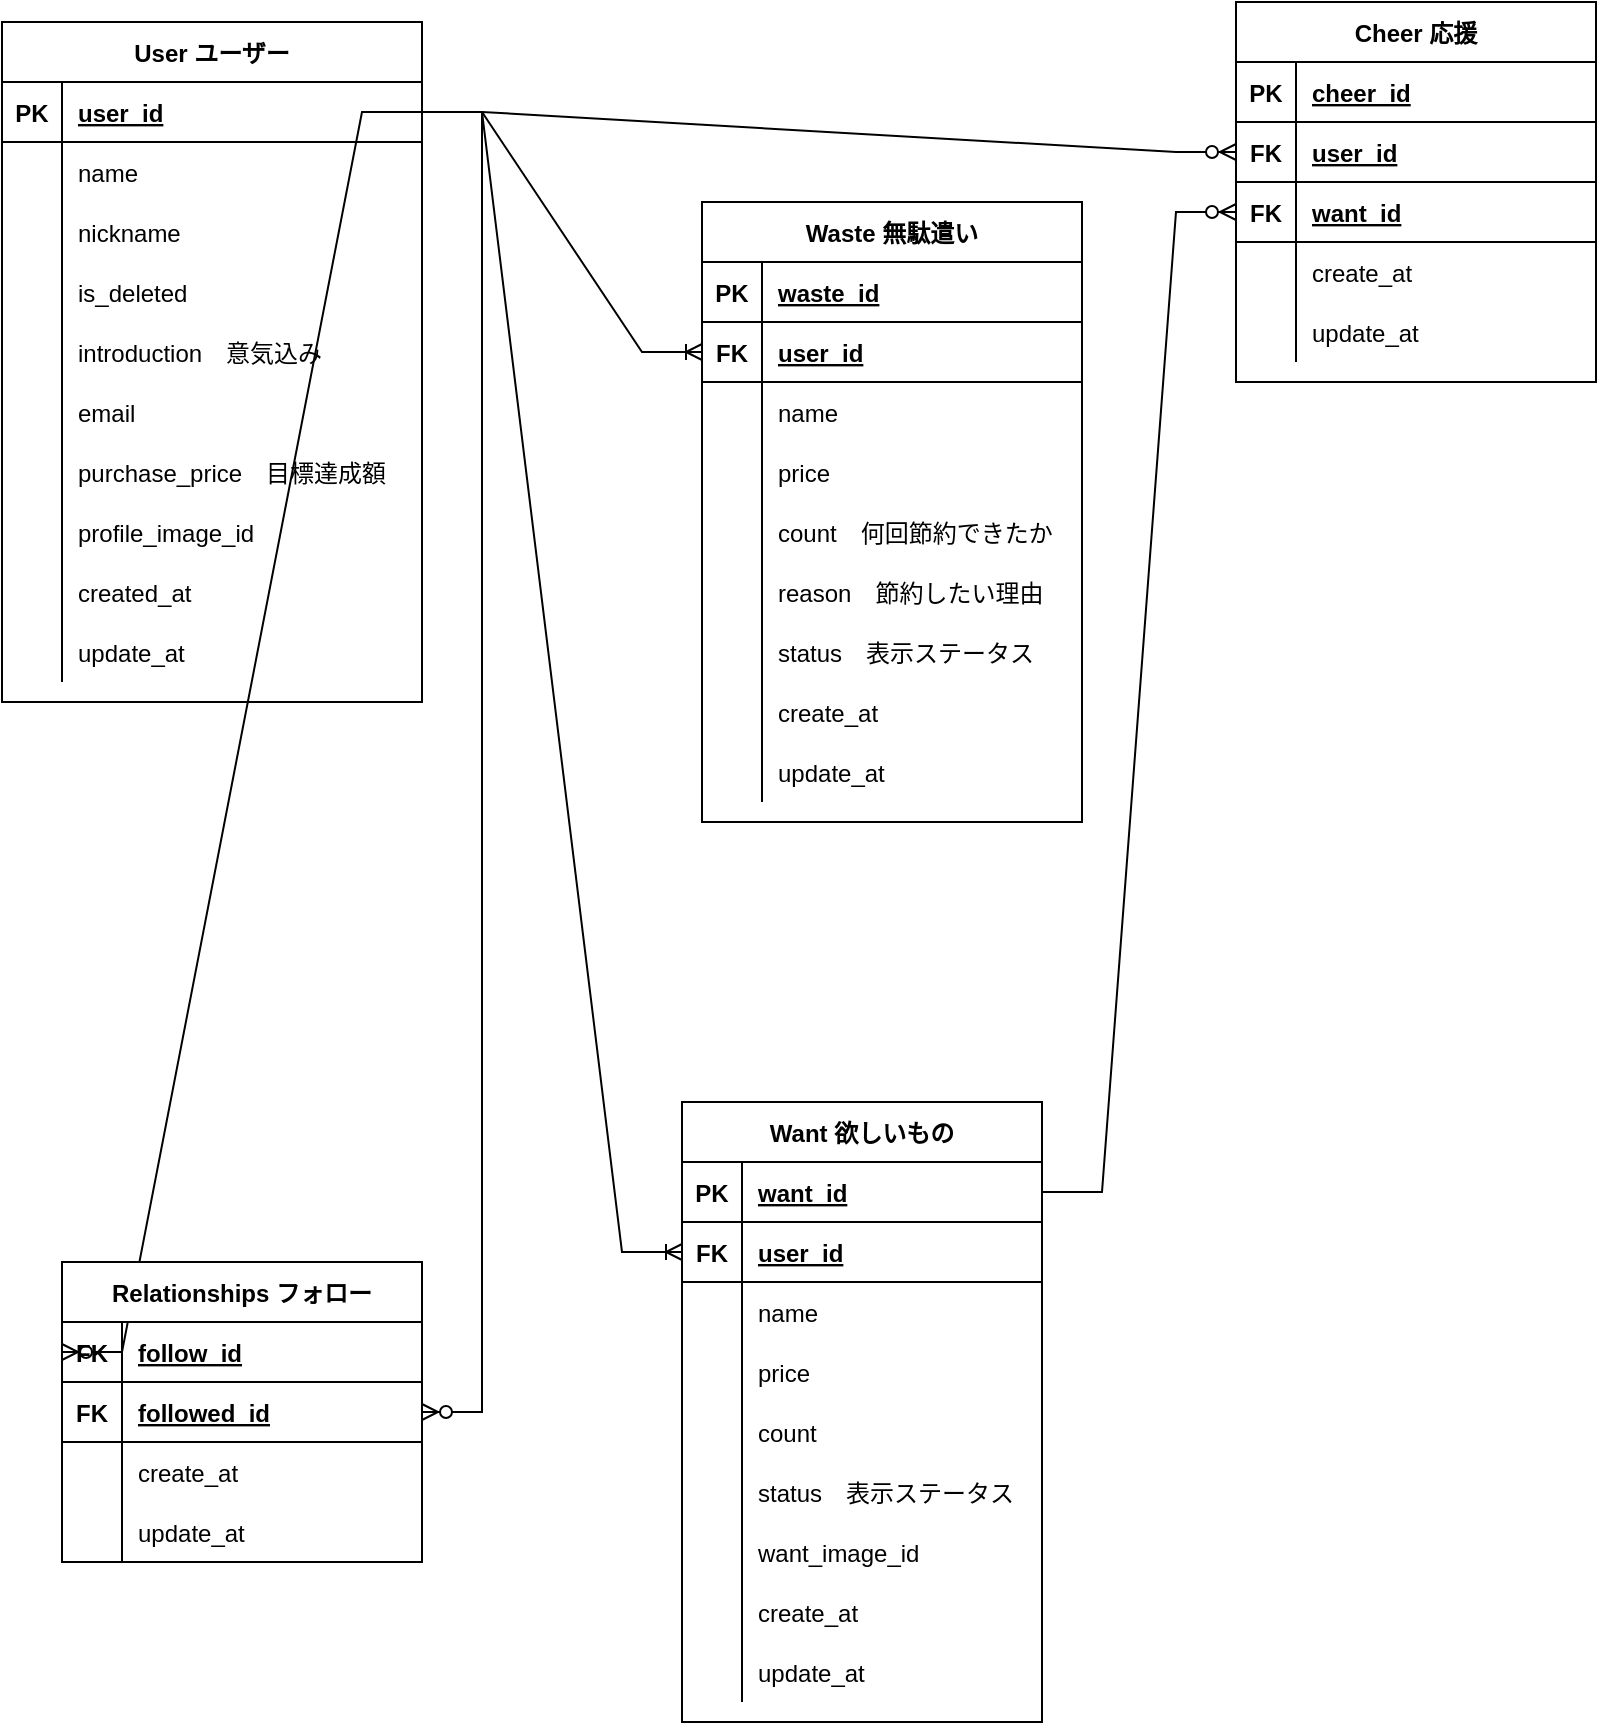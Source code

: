<mxfile version="13.6.2" type="device"><diagram id="xmvRqoWxFXAOwYA7N2Xe" name="Page-1"><mxGraphModel dx="1679" dy="893" grid="1" gridSize="10" guides="1" tooltips="1" connect="1" arrows="1" fold="1" page="1" pageScale="1" pageWidth="827" pageHeight="1169" math="0" shadow="0"><root><mxCell id="0"/><mxCell id="1" parent="0"/><mxCell id="2wzZJKPb5DVb1_rp52h0-131" value="" style="edgeStyle=entityRelationEdgeStyle;fontSize=12;html=1;endArrow=ERzeroToMany;endFill=1;exitX=1;exitY=0.5;exitDx=0;exitDy=0;entryX=0;entryY=0.5;entryDx=0;entryDy=0;rounded=0;" parent="1" source="2wzZJKPb5DVb1_rp52h0-70" target="2wzZJKPb5DVb1_rp52h0-128" edge="1"><mxGeometry width="100" height="100" relative="1" as="geometry"><mxPoint x="390" y="470" as="sourcePoint"/><mxPoint x="490" y="370" as="targetPoint"/></mxGeometry></mxCell><mxCell id="2wzZJKPb5DVb1_rp52h0-97" value="" style="edgeStyle=entityRelationEdgeStyle;fontSize=12;html=1;endArrow=ERoneToMany;exitX=1;exitY=0.5;exitDx=0;exitDy=0;entryX=0;entryY=0.5;entryDx=0;entryDy=0;rounded=0;" parent="1" source="2wzZJKPb5DVb1_rp52h0-2" target="2wzZJKPb5DVb1_rp52h0-101" edge="1"><mxGeometry width="100" height="100" relative="1" as="geometry"><mxPoint x="390" y="240" as="sourcePoint"/><mxPoint x="270" y="340" as="targetPoint"/></mxGeometry></mxCell><mxCell id="2wzZJKPb5DVb1_rp52h0-124" value="" style="edgeStyle=entityRelationEdgeStyle;fontSize=12;html=1;endArrow=ERzeroToMany;endFill=1;entryX=0;entryY=0.5;entryDx=0;entryDy=0;exitX=1;exitY=0.5;exitDx=0;exitDy=0;rounded=0;" parent="1" source="2wzZJKPb5DVb1_rp52h0-2" target="2wzZJKPb5DVb1_rp52h0-121" edge="1"><mxGeometry width="100" height="100" relative="1" as="geometry"><mxPoint x="390" y="380" as="sourcePoint"/><mxPoint x="490" y="280" as="targetPoint"/></mxGeometry></mxCell><mxCell id="2wzZJKPb5DVb1_rp52h0-108" value="Cheer 応援" style="shape=table;startSize=30;container=1;collapsible=1;childLayout=tableLayout;fixedRows=1;rowLines=0;fontStyle=1;align=center;resizeLast=1;" parent="1" vertex="1"><mxGeometry x="647" width="180" height="190" as="geometry"/></mxCell><mxCell id="2wzZJKPb5DVb1_rp52h0-109" value="" style="shape=partialRectangle;collapsible=0;dropTarget=0;pointerEvents=0;fillColor=none;top=0;left=0;bottom=1;right=0;points=[[0,0.5],[1,0.5]];portConstraint=eastwest;" parent="2wzZJKPb5DVb1_rp52h0-108" vertex="1"><mxGeometry y="30" width="180" height="30" as="geometry"/></mxCell><mxCell id="2wzZJKPb5DVb1_rp52h0-110" value="PK" style="shape=partialRectangle;connectable=0;fillColor=none;top=0;left=0;bottom=0;right=0;fontStyle=1;overflow=hidden;" parent="2wzZJKPb5DVb1_rp52h0-109" vertex="1"><mxGeometry width="30" height="30" as="geometry"/></mxCell><mxCell id="2wzZJKPb5DVb1_rp52h0-111" value="cheer_id" style="shape=partialRectangle;connectable=0;fillColor=none;top=0;left=0;bottom=0;right=0;align=left;spacingLeft=6;fontStyle=5;overflow=hidden;" parent="2wzZJKPb5DVb1_rp52h0-109" vertex="1"><mxGeometry x="30" width="150" height="30" as="geometry"/></mxCell><mxCell id="2wzZJKPb5DVb1_rp52h0-121" style="shape=partialRectangle;collapsible=0;dropTarget=0;pointerEvents=0;fillColor=none;top=0;left=0;bottom=1;right=0;points=[[0,0.5],[1,0.5]];portConstraint=eastwest;" parent="2wzZJKPb5DVb1_rp52h0-108" vertex="1"><mxGeometry y="60" width="180" height="30" as="geometry"/></mxCell><mxCell id="2wzZJKPb5DVb1_rp52h0-122" value="FK" style="shape=partialRectangle;connectable=0;fillColor=none;top=0;left=0;bottom=0;right=0;fontStyle=1;overflow=hidden;" parent="2wzZJKPb5DVb1_rp52h0-121" vertex="1"><mxGeometry width="30" height="30" as="geometry"/></mxCell><mxCell id="2wzZJKPb5DVb1_rp52h0-123" value="user_id" style="shape=partialRectangle;connectable=0;fillColor=none;top=0;left=0;bottom=0;right=0;align=left;spacingLeft=6;fontStyle=5;overflow=hidden;" parent="2wzZJKPb5DVb1_rp52h0-121" vertex="1"><mxGeometry x="30" width="150" height="30" as="geometry"/></mxCell><mxCell id="2wzZJKPb5DVb1_rp52h0-128" style="shape=partialRectangle;collapsible=0;dropTarget=0;pointerEvents=0;fillColor=none;top=0;left=0;bottom=1;right=0;points=[[0,0.5],[1,0.5]];portConstraint=eastwest;" parent="2wzZJKPb5DVb1_rp52h0-108" vertex="1"><mxGeometry y="90" width="180" height="30" as="geometry"/></mxCell><mxCell id="2wzZJKPb5DVb1_rp52h0-129" value="FK" style="shape=partialRectangle;connectable=0;fillColor=none;top=0;left=0;bottom=0;right=0;fontStyle=1;overflow=hidden;" parent="2wzZJKPb5DVb1_rp52h0-128" vertex="1"><mxGeometry width="30" height="30" as="geometry"/></mxCell><mxCell id="2wzZJKPb5DVb1_rp52h0-130" value="want_id" style="shape=partialRectangle;connectable=0;fillColor=none;top=0;left=0;bottom=0;right=0;align=left;spacingLeft=6;fontStyle=5;overflow=hidden;" parent="2wzZJKPb5DVb1_rp52h0-128" vertex="1"><mxGeometry x="30" width="150" height="30" as="geometry"/></mxCell><mxCell id="2wzZJKPb5DVb1_rp52h0-112" value="" style="shape=partialRectangle;collapsible=0;dropTarget=0;pointerEvents=0;fillColor=none;top=0;left=0;bottom=0;right=0;points=[[0,0.5],[1,0.5]];portConstraint=eastwest;" parent="2wzZJKPb5DVb1_rp52h0-108" vertex="1"><mxGeometry y="120" width="180" height="30" as="geometry"/></mxCell><mxCell id="2wzZJKPb5DVb1_rp52h0-113" value="" style="shape=partialRectangle;connectable=0;fillColor=none;top=0;left=0;bottom=0;right=0;editable=1;overflow=hidden;" parent="2wzZJKPb5DVb1_rp52h0-112" vertex="1"><mxGeometry width="30" height="30" as="geometry"/></mxCell><mxCell id="2wzZJKPb5DVb1_rp52h0-114" value="create_at" style="shape=partialRectangle;connectable=0;fillColor=none;top=0;left=0;bottom=0;right=0;align=left;spacingLeft=6;overflow=hidden;" parent="2wzZJKPb5DVb1_rp52h0-112" vertex="1"><mxGeometry x="30" width="150" height="30" as="geometry"/></mxCell><mxCell id="2wzZJKPb5DVb1_rp52h0-115" value="" style="shape=partialRectangle;collapsible=0;dropTarget=0;pointerEvents=0;fillColor=none;top=0;left=0;bottom=0;right=0;points=[[0,0.5],[1,0.5]];portConstraint=eastwest;" parent="2wzZJKPb5DVb1_rp52h0-108" vertex="1"><mxGeometry y="150" width="180" height="30" as="geometry"/></mxCell><mxCell id="2wzZJKPb5DVb1_rp52h0-116" value="" style="shape=partialRectangle;connectable=0;fillColor=none;top=0;left=0;bottom=0;right=0;editable=1;overflow=hidden;" parent="2wzZJKPb5DVb1_rp52h0-115" vertex="1"><mxGeometry width="30" height="30" as="geometry"/></mxCell><mxCell id="2wzZJKPb5DVb1_rp52h0-117" value="update_at" style="shape=partialRectangle;connectable=0;fillColor=none;top=0;left=0;bottom=0;right=0;align=left;spacingLeft=6;overflow=hidden;" parent="2wzZJKPb5DVb1_rp52h0-115" vertex="1"><mxGeometry x="30" width="150" height="30" as="geometry"/></mxCell><mxCell id="2wzZJKPb5DVb1_rp52h0-148" value="" style="edgeStyle=entityRelationEdgeStyle;fontSize=12;html=1;endArrow=ERzeroToMany;endFill=1;exitX=1;exitY=0.5;exitDx=0;exitDy=0;rounded=0;" parent="1" source="2wzZJKPb5DVb1_rp52h0-2" target="2wzZJKPb5DVb1_rp52h0-145" edge="1"><mxGeometry width="100" height="100" relative="1" as="geometry"><mxPoint x="350" y="280" as="sourcePoint"/><mxPoint x="330" y="420" as="targetPoint"/></mxGeometry></mxCell><mxCell id="2wzZJKPb5DVb1_rp52h0-149" value="" style="edgeStyle=entityRelationEdgeStyle;fontSize=12;html=1;endArrow=ERzeroToMany;endFill=1;entryX=0;entryY=0.5;entryDx=0;entryDy=0;exitX=1;exitY=0.5;exitDx=0;exitDy=0;rounded=0;" parent="1" source="2wzZJKPb5DVb1_rp52h0-2" target="2wzZJKPb5DVb1_rp52h0-133" edge="1"><mxGeometry width="100" height="100" relative="1" as="geometry"><mxPoint x="110" y="290" as="sourcePoint"/><mxPoint x="250" y="250" as="targetPoint"/></mxGeometry></mxCell><mxCell id="2wzZJKPb5DVb1_rp52h0-1" value="User ユーザー" style="shape=table;startSize=30;container=1;collapsible=1;childLayout=tableLayout;fixedRows=1;rowLines=0;fontStyle=1;align=center;resizeLast=1;" parent="1" vertex="1"><mxGeometry x="30" y="10" width="210" height="340" as="geometry"/></mxCell><mxCell id="2wzZJKPb5DVb1_rp52h0-2" value="" style="shape=partialRectangle;collapsible=0;dropTarget=0;pointerEvents=0;fillColor=none;top=0;left=0;bottom=1;right=0;points=[[0,0.5],[1,0.5]];portConstraint=eastwest;" parent="2wzZJKPb5DVb1_rp52h0-1" vertex="1"><mxGeometry y="30" width="210" height="30" as="geometry"/></mxCell><mxCell id="2wzZJKPb5DVb1_rp52h0-3" value="PK" style="shape=partialRectangle;connectable=0;fillColor=none;top=0;left=0;bottom=0;right=0;fontStyle=1;overflow=hidden;" parent="2wzZJKPb5DVb1_rp52h0-2" vertex="1"><mxGeometry width="30" height="30" as="geometry"/></mxCell><mxCell id="2wzZJKPb5DVb1_rp52h0-4" value="user_id" style="shape=partialRectangle;connectable=0;fillColor=none;top=0;left=0;bottom=0;right=0;align=left;spacingLeft=6;fontStyle=5;overflow=hidden;" parent="2wzZJKPb5DVb1_rp52h0-2" vertex="1"><mxGeometry x="30" width="180" height="30" as="geometry"/></mxCell><mxCell id="2wzZJKPb5DVb1_rp52h0-5" value="" style="shape=partialRectangle;collapsible=0;dropTarget=0;pointerEvents=0;fillColor=none;top=0;left=0;bottom=0;right=0;points=[[0,0.5],[1,0.5]];portConstraint=eastwest;" parent="2wzZJKPb5DVb1_rp52h0-1" vertex="1"><mxGeometry y="60" width="210" height="30" as="geometry"/></mxCell><mxCell id="2wzZJKPb5DVb1_rp52h0-6" value="" style="shape=partialRectangle;connectable=0;fillColor=none;top=0;left=0;bottom=0;right=0;editable=1;overflow=hidden;" parent="2wzZJKPb5DVb1_rp52h0-5" vertex="1"><mxGeometry width="30" height="30" as="geometry"/></mxCell><mxCell id="2wzZJKPb5DVb1_rp52h0-7" value="name" style="shape=partialRectangle;connectable=0;fillColor=none;top=0;left=0;bottom=0;right=0;align=left;spacingLeft=6;overflow=hidden;" parent="2wzZJKPb5DVb1_rp52h0-5" vertex="1"><mxGeometry x="30" width="180" height="30" as="geometry"/></mxCell><mxCell id="2wzZJKPb5DVb1_rp52h0-8" value="" style="shape=partialRectangle;collapsible=0;dropTarget=0;pointerEvents=0;fillColor=none;top=0;left=0;bottom=0;right=0;points=[[0,0.5],[1,0.5]];portConstraint=eastwest;" parent="2wzZJKPb5DVb1_rp52h0-1" vertex="1"><mxGeometry y="90" width="210" height="30" as="geometry"/></mxCell><mxCell id="2wzZJKPb5DVb1_rp52h0-9" value="" style="shape=partialRectangle;connectable=0;fillColor=none;top=0;left=0;bottom=0;right=0;editable=1;overflow=hidden;" parent="2wzZJKPb5DVb1_rp52h0-8" vertex="1"><mxGeometry width="30" height="30" as="geometry"/></mxCell><mxCell id="2wzZJKPb5DVb1_rp52h0-10" value="nickname" style="shape=partialRectangle;connectable=0;fillColor=none;top=0;left=0;bottom=0;right=0;align=left;spacingLeft=6;overflow=hidden;" parent="2wzZJKPb5DVb1_rp52h0-8" vertex="1"><mxGeometry x="30" width="180" height="30" as="geometry"/></mxCell><mxCell id="2wzZJKPb5DVb1_rp52h0-11" value="" style="shape=partialRectangle;collapsible=0;dropTarget=0;pointerEvents=0;fillColor=none;top=0;left=0;bottom=0;right=0;points=[[0,0.5],[1,0.5]];portConstraint=eastwest;" parent="2wzZJKPb5DVb1_rp52h0-1" vertex="1"><mxGeometry y="120" width="210" height="30" as="geometry"/></mxCell><mxCell id="2wzZJKPb5DVb1_rp52h0-12" value="" style="shape=partialRectangle;connectable=0;fillColor=none;top=0;left=0;bottom=0;right=0;editable=1;overflow=hidden;" parent="2wzZJKPb5DVb1_rp52h0-11" vertex="1"><mxGeometry width="30" height="30" as="geometry"/></mxCell><mxCell id="2wzZJKPb5DVb1_rp52h0-13" value="is_deleted" style="shape=partialRectangle;connectable=0;fillColor=none;top=0;left=0;bottom=0;right=0;align=left;spacingLeft=6;overflow=hidden;" parent="2wzZJKPb5DVb1_rp52h0-11" vertex="1"><mxGeometry x="30" width="180" height="30" as="geometry"/></mxCell><mxCell id="2wzZJKPb5DVb1_rp52h0-173" style="shape=partialRectangle;collapsible=0;dropTarget=0;pointerEvents=0;fillColor=none;top=0;left=0;bottom=0;right=0;points=[[0,0.5],[1,0.5]];portConstraint=eastwest;" parent="2wzZJKPb5DVb1_rp52h0-1" vertex="1"><mxGeometry y="150" width="210" height="30" as="geometry"/></mxCell><mxCell id="2wzZJKPb5DVb1_rp52h0-174" style="shape=partialRectangle;connectable=0;fillColor=none;top=0;left=0;bottom=0;right=0;editable=1;overflow=hidden;" parent="2wzZJKPb5DVb1_rp52h0-173" vertex="1"><mxGeometry width="30" height="30" as="geometry"/></mxCell><mxCell id="2wzZJKPb5DVb1_rp52h0-175" value="introduction　意気込み" style="shape=partialRectangle;connectable=0;fillColor=none;top=0;left=0;bottom=0;right=0;align=left;spacingLeft=6;overflow=hidden;" parent="2wzZJKPb5DVb1_rp52h0-173" vertex="1"><mxGeometry x="30" width="180" height="30" as="geometry"/></mxCell><mxCell id="fX7l-ngPnPpVCabuNrOu-4" style="shape=partialRectangle;collapsible=0;dropTarget=0;pointerEvents=0;fillColor=none;top=0;left=0;bottom=0;right=0;points=[[0,0.5],[1,0.5]];portConstraint=eastwest;" parent="2wzZJKPb5DVb1_rp52h0-1" vertex="1"><mxGeometry y="180" width="210" height="30" as="geometry"/></mxCell><mxCell id="fX7l-ngPnPpVCabuNrOu-5" style="shape=partialRectangle;connectable=0;fillColor=none;top=0;left=0;bottom=0;right=0;editable=1;overflow=hidden;" parent="fX7l-ngPnPpVCabuNrOu-4" vertex="1"><mxGeometry width="30" height="30" as="geometry"/></mxCell><mxCell id="fX7l-ngPnPpVCabuNrOu-6" value="email" style="shape=partialRectangle;connectable=0;fillColor=none;top=0;left=0;bottom=0;right=0;align=left;spacingLeft=6;overflow=hidden;" parent="fX7l-ngPnPpVCabuNrOu-4" vertex="1"><mxGeometry x="30" width="180" height="30" as="geometry"/></mxCell><mxCell id="fX7l-ngPnPpVCabuNrOu-1" style="shape=partialRectangle;collapsible=0;dropTarget=0;pointerEvents=0;fillColor=none;top=0;left=0;bottom=0;right=0;points=[[0,0.5],[1,0.5]];portConstraint=eastwest;" parent="2wzZJKPb5DVb1_rp52h0-1" vertex="1"><mxGeometry y="210" width="210" height="30" as="geometry"/></mxCell><mxCell id="fX7l-ngPnPpVCabuNrOu-2" style="shape=partialRectangle;connectable=0;fillColor=none;top=0;left=0;bottom=0;right=0;editable=1;overflow=hidden;" parent="fX7l-ngPnPpVCabuNrOu-1" vertex="1"><mxGeometry width="30" height="30" as="geometry"/></mxCell><mxCell id="fX7l-ngPnPpVCabuNrOu-3" value="purchase_price　目標達成額" style="shape=partialRectangle;connectable=0;fillColor=none;top=0;left=0;bottom=0;right=0;align=left;spacingLeft=6;overflow=hidden;" parent="fX7l-ngPnPpVCabuNrOu-1" vertex="1"><mxGeometry x="30" width="180" height="30" as="geometry"/></mxCell><mxCell id="fX7l-ngPnPpVCabuNrOu-7" style="shape=partialRectangle;collapsible=0;dropTarget=0;pointerEvents=0;fillColor=none;top=0;left=0;bottom=0;right=0;points=[[0,0.5],[1,0.5]];portConstraint=eastwest;" parent="2wzZJKPb5DVb1_rp52h0-1" vertex="1"><mxGeometry y="240" width="210" height="30" as="geometry"/></mxCell><mxCell id="fX7l-ngPnPpVCabuNrOu-8" style="shape=partialRectangle;connectable=0;fillColor=none;top=0;left=0;bottom=0;right=0;editable=1;overflow=hidden;" parent="fX7l-ngPnPpVCabuNrOu-7" vertex="1"><mxGeometry width="30" height="30" as="geometry"/></mxCell><mxCell id="fX7l-ngPnPpVCabuNrOu-9" value="profile_image_id" style="shape=partialRectangle;connectable=0;fillColor=none;top=0;left=0;bottom=0;right=0;align=left;spacingLeft=6;overflow=hidden;" parent="fX7l-ngPnPpVCabuNrOu-7" vertex="1"><mxGeometry x="30" width="180" height="30" as="geometry"/></mxCell><mxCell id="2wzZJKPb5DVb1_rp52h0-14" style="shape=partialRectangle;collapsible=0;dropTarget=0;pointerEvents=0;fillColor=none;top=0;left=0;bottom=0;right=0;points=[[0,0.5],[1,0.5]];portConstraint=eastwest;" parent="2wzZJKPb5DVb1_rp52h0-1" vertex="1"><mxGeometry y="270" width="210" height="30" as="geometry"/></mxCell><mxCell id="2wzZJKPb5DVb1_rp52h0-15" style="shape=partialRectangle;connectable=0;fillColor=none;top=0;left=0;bottom=0;right=0;editable=1;overflow=hidden;" parent="2wzZJKPb5DVb1_rp52h0-14" vertex="1"><mxGeometry width="30" height="30" as="geometry"/></mxCell><mxCell id="2wzZJKPb5DVb1_rp52h0-16" value="created_at" style="shape=partialRectangle;connectable=0;fillColor=none;top=0;left=0;bottom=0;right=0;align=left;spacingLeft=6;overflow=hidden;" parent="2wzZJKPb5DVb1_rp52h0-14" vertex="1"><mxGeometry x="30" width="180" height="30" as="geometry"/></mxCell><mxCell id="2wzZJKPb5DVb1_rp52h0-17" style="shape=partialRectangle;collapsible=0;dropTarget=0;pointerEvents=0;fillColor=none;top=0;left=0;bottom=0;right=0;points=[[0,0.5],[1,0.5]];portConstraint=eastwest;" parent="2wzZJKPb5DVb1_rp52h0-1" vertex="1"><mxGeometry y="300" width="210" height="30" as="geometry"/></mxCell><mxCell id="2wzZJKPb5DVb1_rp52h0-18" style="shape=partialRectangle;connectable=0;fillColor=none;top=0;left=0;bottom=0;right=0;editable=1;overflow=hidden;" parent="2wzZJKPb5DVb1_rp52h0-17" vertex="1"><mxGeometry width="30" height="30" as="geometry"/></mxCell><mxCell id="2wzZJKPb5DVb1_rp52h0-19" value="update_at" style="shape=partialRectangle;connectable=0;fillColor=none;top=0;left=0;bottom=0;right=0;align=left;spacingLeft=6;overflow=hidden;" parent="2wzZJKPb5DVb1_rp52h0-17" vertex="1"><mxGeometry x="30" width="180" height="30" as="geometry"/></mxCell><mxCell id="2wzZJKPb5DVb1_rp52h0-33" value="Waste 無駄遣い" style="shape=table;startSize=30;container=1;collapsible=1;childLayout=tableLayout;fixedRows=1;rowLines=0;fontStyle=1;align=center;resizeLast=1;" parent="1" vertex="1"><mxGeometry x="380" y="100" width="190" height="310" as="geometry"/></mxCell><mxCell id="2wzZJKPb5DVb1_rp52h0-34" value="" style="shape=partialRectangle;collapsible=0;dropTarget=0;pointerEvents=0;fillColor=none;top=0;left=0;bottom=1;right=0;points=[[0,0.5],[1,0.5]];portConstraint=eastwest;" parent="2wzZJKPb5DVb1_rp52h0-33" vertex="1"><mxGeometry y="30" width="190" height="30" as="geometry"/></mxCell><mxCell id="2wzZJKPb5DVb1_rp52h0-35" value="PK" style="shape=partialRectangle;connectable=0;fillColor=none;top=0;left=0;bottom=0;right=0;fontStyle=1;overflow=hidden;" parent="2wzZJKPb5DVb1_rp52h0-34" vertex="1"><mxGeometry width="30" height="30" as="geometry"/></mxCell><mxCell id="2wzZJKPb5DVb1_rp52h0-36" value="waste_id" style="shape=partialRectangle;connectable=0;fillColor=none;top=0;left=0;bottom=0;right=0;align=left;spacingLeft=6;fontStyle=5;overflow=hidden;" parent="2wzZJKPb5DVb1_rp52h0-34" vertex="1"><mxGeometry x="30" width="160" height="30" as="geometry"/></mxCell><mxCell id="qbVQUiKLm-1Pt_jqQAA4-1" style="shape=partialRectangle;collapsible=0;dropTarget=0;pointerEvents=0;fillColor=none;top=0;left=0;bottom=1;right=0;points=[[0,0.5],[1,0.5]];portConstraint=eastwest;" parent="2wzZJKPb5DVb1_rp52h0-33" vertex="1"><mxGeometry y="60" width="190" height="30" as="geometry"/></mxCell><mxCell id="qbVQUiKLm-1Pt_jqQAA4-2" value="FK" style="shape=partialRectangle;connectable=0;fillColor=none;top=0;left=0;bottom=0;right=0;fontStyle=1;overflow=hidden;" parent="qbVQUiKLm-1Pt_jqQAA4-1" vertex="1"><mxGeometry width="30" height="30" as="geometry"/></mxCell><mxCell id="qbVQUiKLm-1Pt_jqQAA4-3" value="user_id" style="shape=partialRectangle;connectable=0;fillColor=none;top=0;left=0;bottom=0;right=0;align=left;spacingLeft=6;fontStyle=5;overflow=hidden;" parent="qbVQUiKLm-1Pt_jqQAA4-1" vertex="1"><mxGeometry x="30" width="160" height="30" as="geometry"/></mxCell><mxCell id="2wzZJKPb5DVb1_rp52h0-105" style="shape=partialRectangle;collapsible=0;dropTarget=0;pointerEvents=0;fillColor=none;top=0;left=0;bottom=0;right=0;points=[[0,0.5],[1,0.5]];portConstraint=eastwest;" parent="2wzZJKPb5DVb1_rp52h0-33" vertex="1"><mxGeometry y="90" width="190" height="30" as="geometry"/></mxCell><mxCell id="2wzZJKPb5DVb1_rp52h0-106" style="shape=partialRectangle;connectable=0;fillColor=none;top=0;left=0;bottom=0;right=0;editable=1;overflow=hidden;" parent="2wzZJKPb5DVb1_rp52h0-105" vertex="1"><mxGeometry width="30" height="30" as="geometry"/></mxCell><mxCell id="2wzZJKPb5DVb1_rp52h0-107" value="name" style="shape=partialRectangle;connectable=0;fillColor=none;top=0;left=0;bottom=0;right=0;align=left;spacingLeft=6;overflow=hidden;" parent="2wzZJKPb5DVb1_rp52h0-105" vertex="1"><mxGeometry x="30" width="160" height="30" as="geometry"/></mxCell><mxCell id="2wzZJKPb5DVb1_rp52h0-37" value="" style="shape=partialRectangle;collapsible=0;dropTarget=0;pointerEvents=0;fillColor=none;top=0;left=0;bottom=0;right=0;points=[[0,0.5],[1,0.5]];portConstraint=eastwest;" parent="2wzZJKPb5DVb1_rp52h0-33" vertex="1"><mxGeometry y="120" width="190" height="30" as="geometry"/></mxCell><mxCell id="2wzZJKPb5DVb1_rp52h0-38" value="" style="shape=partialRectangle;connectable=0;fillColor=none;top=0;left=0;bottom=0;right=0;editable=1;overflow=hidden;" parent="2wzZJKPb5DVb1_rp52h0-37" vertex="1"><mxGeometry width="30" height="30" as="geometry"/></mxCell><mxCell id="2wzZJKPb5DVb1_rp52h0-39" value="price" style="shape=partialRectangle;connectable=0;fillColor=none;top=0;left=0;bottom=0;right=0;align=left;spacingLeft=6;overflow=hidden;" parent="2wzZJKPb5DVb1_rp52h0-37" vertex="1"><mxGeometry x="30" width="160" height="30" as="geometry"/></mxCell><mxCell id="2wzZJKPb5DVb1_rp52h0-40" value="" style="shape=partialRectangle;collapsible=0;dropTarget=0;pointerEvents=0;fillColor=none;top=0;left=0;bottom=0;right=0;points=[[0,0.5],[1,0.5]];portConstraint=eastwest;" parent="2wzZJKPb5DVb1_rp52h0-33" vertex="1"><mxGeometry y="150" width="190" height="30" as="geometry"/></mxCell><mxCell id="2wzZJKPb5DVb1_rp52h0-41" value="" style="shape=partialRectangle;connectable=0;fillColor=none;top=0;left=0;bottom=0;right=0;editable=1;overflow=hidden;" parent="2wzZJKPb5DVb1_rp52h0-40" vertex="1"><mxGeometry width="30" height="30" as="geometry"/></mxCell><mxCell id="2wzZJKPb5DVb1_rp52h0-42" value="count　何回節約できたか" style="shape=partialRectangle;connectable=0;fillColor=none;top=0;left=0;bottom=0;right=0;align=left;spacingLeft=6;overflow=hidden;" parent="2wzZJKPb5DVb1_rp52h0-40" vertex="1"><mxGeometry x="30" width="160" height="30" as="geometry"/></mxCell><mxCell id="2wzZJKPb5DVb1_rp52h0-43" value="" style="shape=partialRectangle;collapsible=0;dropTarget=0;pointerEvents=0;fillColor=none;top=0;left=0;bottom=0;right=0;points=[[0,0.5],[1,0.5]];portConstraint=eastwest;" parent="2wzZJKPb5DVb1_rp52h0-33" vertex="1"><mxGeometry y="180" width="190" height="30" as="geometry"/></mxCell><mxCell id="2wzZJKPb5DVb1_rp52h0-44" value="" style="shape=partialRectangle;connectable=0;fillColor=none;top=0;left=0;bottom=0;right=0;editable=1;overflow=hidden;" parent="2wzZJKPb5DVb1_rp52h0-43" vertex="1"><mxGeometry width="30" height="30" as="geometry"/></mxCell><mxCell id="2wzZJKPb5DVb1_rp52h0-45" value="reason　節約したい理由" style="shape=partialRectangle;connectable=0;fillColor=none;top=0;left=0;bottom=0;right=0;align=left;spacingLeft=6;overflow=hidden;" parent="2wzZJKPb5DVb1_rp52h0-43" vertex="1"><mxGeometry x="30" width="160" height="30" as="geometry"/></mxCell><mxCell id="fX7l-ngPnPpVCabuNrOu-10" style="shape=partialRectangle;collapsible=0;dropTarget=0;pointerEvents=0;fillColor=none;top=0;left=0;bottom=0;right=0;points=[[0,0.5],[1,0.5]];portConstraint=eastwest;" parent="2wzZJKPb5DVb1_rp52h0-33" vertex="1"><mxGeometry y="210" width="190" height="30" as="geometry"/></mxCell><mxCell id="fX7l-ngPnPpVCabuNrOu-11" style="shape=partialRectangle;connectable=0;fillColor=none;top=0;left=0;bottom=0;right=0;editable=1;overflow=hidden;" parent="fX7l-ngPnPpVCabuNrOu-10" vertex="1"><mxGeometry width="30" height="30" as="geometry"/></mxCell><mxCell id="fX7l-ngPnPpVCabuNrOu-12" value="status　表示ステータス" style="shape=partialRectangle;connectable=0;fillColor=none;top=0;left=0;bottom=0;right=0;align=left;spacingLeft=6;overflow=hidden;" parent="fX7l-ngPnPpVCabuNrOu-10" vertex="1"><mxGeometry x="30" width="160" height="30" as="geometry"/></mxCell><mxCell id="2wzZJKPb5DVb1_rp52h0-46" style="shape=partialRectangle;collapsible=0;dropTarget=0;pointerEvents=0;fillColor=none;top=0;left=0;bottom=0;right=0;points=[[0,0.5],[1,0.5]];portConstraint=eastwest;" parent="2wzZJKPb5DVb1_rp52h0-33" vertex="1"><mxGeometry y="240" width="190" height="30" as="geometry"/></mxCell><mxCell id="2wzZJKPb5DVb1_rp52h0-47" style="shape=partialRectangle;connectable=0;fillColor=none;top=0;left=0;bottom=0;right=0;editable=1;overflow=hidden;" parent="2wzZJKPb5DVb1_rp52h0-46" vertex="1"><mxGeometry width="30" height="30" as="geometry"/></mxCell><mxCell id="2wzZJKPb5DVb1_rp52h0-48" value="create_at" style="shape=partialRectangle;connectable=0;fillColor=none;top=0;left=0;bottom=0;right=0;align=left;spacingLeft=6;overflow=hidden;" parent="2wzZJKPb5DVb1_rp52h0-46" vertex="1"><mxGeometry x="30" width="160" height="30" as="geometry"/></mxCell><mxCell id="2wzZJKPb5DVb1_rp52h0-49" style="shape=partialRectangle;collapsible=0;dropTarget=0;pointerEvents=0;fillColor=none;top=0;left=0;bottom=0;right=0;points=[[0,0.5],[1,0.5]];portConstraint=eastwest;" parent="2wzZJKPb5DVb1_rp52h0-33" vertex="1"><mxGeometry y="270" width="190" height="30" as="geometry"/></mxCell><mxCell id="2wzZJKPb5DVb1_rp52h0-50" style="shape=partialRectangle;connectable=0;fillColor=none;top=0;left=0;bottom=0;right=0;editable=1;overflow=hidden;" parent="2wzZJKPb5DVb1_rp52h0-49" vertex="1"><mxGeometry width="30" height="30" as="geometry"/></mxCell><mxCell id="2wzZJKPb5DVb1_rp52h0-51" value="update_at" style="shape=partialRectangle;connectable=0;fillColor=none;top=0;left=0;bottom=0;right=0;align=left;spacingLeft=6;overflow=hidden;" parent="2wzZJKPb5DVb1_rp52h0-49" vertex="1"><mxGeometry x="30" width="160" height="30" as="geometry"/></mxCell><mxCell id="2wzZJKPb5DVb1_rp52h0-69" value="Want 欲しいもの" style="shape=table;startSize=30;container=1;collapsible=1;childLayout=tableLayout;fixedRows=1;rowLines=0;fontStyle=1;align=center;resizeLast=1;" parent="1" vertex="1"><mxGeometry x="370" y="550" width="180" height="310" as="geometry"/></mxCell><mxCell id="2wzZJKPb5DVb1_rp52h0-70" value="" style="shape=partialRectangle;collapsible=0;dropTarget=0;pointerEvents=0;fillColor=none;top=0;left=0;bottom=1;right=0;points=[[0,0.5],[1,0.5]];portConstraint=eastwest;" parent="2wzZJKPb5DVb1_rp52h0-69" vertex="1"><mxGeometry y="30" width="180" height="30" as="geometry"/></mxCell><mxCell id="2wzZJKPb5DVb1_rp52h0-71" value="PK" style="shape=partialRectangle;connectable=0;fillColor=none;top=0;left=0;bottom=0;right=0;fontStyle=1;overflow=hidden;" parent="2wzZJKPb5DVb1_rp52h0-70" vertex="1"><mxGeometry width="30" height="30" as="geometry"/></mxCell><mxCell id="2wzZJKPb5DVb1_rp52h0-72" value="want_id" style="shape=partialRectangle;connectable=0;fillColor=none;top=0;left=0;bottom=0;right=0;align=left;spacingLeft=6;fontStyle=5;overflow=hidden;" parent="2wzZJKPb5DVb1_rp52h0-70" vertex="1"><mxGeometry x="30" width="150" height="30" as="geometry"/></mxCell><mxCell id="2wzZJKPb5DVb1_rp52h0-101" style="shape=partialRectangle;collapsible=0;dropTarget=0;pointerEvents=0;fillColor=none;top=0;left=0;bottom=1;right=0;points=[[0,0.5],[1,0.5]];portConstraint=eastwest;" parent="2wzZJKPb5DVb1_rp52h0-69" vertex="1"><mxGeometry y="60" width="180" height="30" as="geometry"/></mxCell><mxCell id="2wzZJKPb5DVb1_rp52h0-102" value="FK" style="shape=partialRectangle;connectable=0;fillColor=none;top=0;left=0;bottom=0;right=0;fontStyle=1;overflow=hidden;" parent="2wzZJKPb5DVb1_rp52h0-101" vertex="1"><mxGeometry width="30" height="30" as="geometry"/></mxCell><mxCell id="2wzZJKPb5DVb1_rp52h0-103" value="user_id" style="shape=partialRectangle;connectable=0;fillColor=none;top=0;left=0;bottom=0;right=0;align=left;spacingLeft=6;fontStyle=5;overflow=hidden;" parent="2wzZJKPb5DVb1_rp52h0-101" vertex="1"><mxGeometry x="30" width="150" height="30" as="geometry"/></mxCell><mxCell id="2wzZJKPb5DVb1_rp52h0-73" value="" style="shape=partialRectangle;collapsible=0;dropTarget=0;pointerEvents=0;fillColor=none;top=0;left=0;bottom=0;right=0;points=[[0,0.5],[1,0.5]];portConstraint=eastwest;" parent="2wzZJKPb5DVb1_rp52h0-69" vertex="1"><mxGeometry y="90" width="180" height="30" as="geometry"/></mxCell><mxCell id="2wzZJKPb5DVb1_rp52h0-74" value="" style="shape=partialRectangle;connectable=0;fillColor=none;top=0;left=0;bottom=0;right=0;editable=1;overflow=hidden;" parent="2wzZJKPb5DVb1_rp52h0-73" vertex="1"><mxGeometry width="30" height="30" as="geometry"/></mxCell><mxCell id="2wzZJKPb5DVb1_rp52h0-75" value="name" style="shape=partialRectangle;connectable=0;fillColor=none;top=0;left=0;bottom=0;right=0;align=left;spacingLeft=6;overflow=hidden;" parent="2wzZJKPb5DVb1_rp52h0-73" vertex="1"><mxGeometry x="30" width="150" height="30" as="geometry"/></mxCell><mxCell id="2wzZJKPb5DVb1_rp52h0-76" value="" style="shape=partialRectangle;collapsible=0;dropTarget=0;pointerEvents=0;fillColor=none;top=0;left=0;bottom=0;right=0;points=[[0,0.5],[1,0.5]];portConstraint=eastwest;" parent="2wzZJKPb5DVb1_rp52h0-69" vertex="1"><mxGeometry y="120" width="180" height="30" as="geometry"/></mxCell><mxCell id="2wzZJKPb5DVb1_rp52h0-77" value="" style="shape=partialRectangle;connectable=0;fillColor=none;top=0;left=0;bottom=0;right=0;editable=1;overflow=hidden;" parent="2wzZJKPb5DVb1_rp52h0-76" vertex="1"><mxGeometry width="30" height="30" as="geometry"/></mxCell><mxCell id="2wzZJKPb5DVb1_rp52h0-78" value="price" style="shape=partialRectangle;connectable=0;fillColor=none;top=0;left=0;bottom=0;right=0;align=left;spacingLeft=6;overflow=hidden;" parent="2wzZJKPb5DVb1_rp52h0-76" vertex="1"><mxGeometry x="30" width="150" height="30" as="geometry"/></mxCell><mxCell id="2wzZJKPb5DVb1_rp52h0-79" value="" style="shape=partialRectangle;collapsible=0;dropTarget=0;pointerEvents=0;fillColor=none;top=0;left=0;bottom=0;right=0;points=[[0,0.5],[1,0.5]];portConstraint=eastwest;" parent="2wzZJKPb5DVb1_rp52h0-69" vertex="1"><mxGeometry y="150" width="180" height="30" as="geometry"/></mxCell><mxCell id="2wzZJKPb5DVb1_rp52h0-80" value="" style="shape=partialRectangle;connectable=0;fillColor=none;top=0;left=0;bottom=0;right=0;editable=1;overflow=hidden;" parent="2wzZJKPb5DVb1_rp52h0-79" vertex="1"><mxGeometry width="30" height="30" as="geometry"/></mxCell><mxCell id="2wzZJKPb5DVb1_rp52h0-81" value="count　" style="shape=partialRectangle;connectable=0;fillColor=none;top=0;left=0;bottom=0;right=0;align=left;spacingLeft=6;overflow=hidden;" parent="2wzZJKPb5DVb1_rp52h0-79" vertex="1"><mxGeometry x="30" width="150" height="30" as="geometry"/></mxCell><mxCell id="fX7l-ngPnPpVCabuNrOu-16" style="shape=partialRectangle;collapsible=0;dropTarget=0;pointerEvents=0;fillColor=none;top=0;left=0;bottom=0;right=0;points=[[0,0.5],[1,0.5]];portConstraint=eastwest;" parent="2wzZJKPb5DVb1_rp52h0-69" vertex="1"><mxGeometry y="180" width="180" height="30" as="geometry"/></mxCell><mxCell id="fX7l-ngPnPpVCabuNrOu-17" style="shape=partialRectangle;connectable=0;fillColor=none;top=0;left=0;bottom=0;right=0;editable=1;overflow=hidden;" parent="fX7l-ngPnPpVCabuNrOu-16" vertex="1"><mxGeometry width="30" height="30" as="geometry"/></mxCell><mxCell id="fX7l-ngPnPpVCabuNrOu-18" value="status　表示ステータス" style="shape=partialRectangle;connectable=0;fillColor=none;top=0;left=0;bottom=0;right=0;align=left;spacingLeft=6;overflow=hidden;" parent="fX7l-ngPnPpVCabuNrOu-16" vertex="1"><mxGeometry x="30" width="150" height="30" as="geometry"/></mxCell><mxCell id="fX7l-ngPnPpVCabuNrOu-13" style="shape=partialRectangle;collapsible=0;dropTarget=0;pointerEvents=0;fillColor=none;top=0;left=0;bottom=0;right=0;points=[[0,0.5],[1,0.5]];portConstraint=eastwest;" parent="2wzZJKPb5DVb1_rp52h0-69" vertex="1"><mxGeometry y="210" width="180" height="30" as="geometry"/></mxCell><mxCell id="fX7l-ngPnPpVCabuNrOu-14" style="shape=partialRectangle;connectable=0;fillColor=none;top=0;left=0;bottom=0;right=0;editable=1;overflow=hidden;" parent="fX7l-ngPnPpVCabuNrOu-13" vertex="1"><mxGeometry width="30" height="30" as="geometry"/></mxCell><mxCell id="fX7l-ngPnPpVCabuNrOu-15" value="want_image_id" style="shape=partialRectangle;connectable=0;fillColor=none;top=0;left=0;bottom=0;right=0;align=left;spacingLeft=6;overflow=hidden;" parent="fX7l-ngPnPpVCabuNrOu-13" vertex="1"><mxGeometry x="30" width="150" height="30" as="geometry"/></mxCell><mxCell id="2wzZJKPb5DVb1_rp52h0-82" style="shape=partialRectangle;collapsible=0;dropTarget=0;pointerEvents=0;fillColor=none;top=0;left=0;bottom=0;right=0;points=[[0,0.5],[1,0.5]];portConstraint=eastwest;" parent="2wzZJKPb5DVb1_rp52h0-69" vertex="1"><mxGeometry y="240" width="180" height="30" as="geometry"/></mxCell><mxCell id="2wzZJKPb5DVb1_rp52h0-83" style="shape=partialRectangle;connectable=0;fillColor=none;top=0;left=0;bottom=0;right=0;editable=1;overflow=hidden;" parent="2wzZJKPb5DVb1_rp52h0-82" vertex="1"><mxGeometry width="30" height="30" as="geometry"/></mxCell><mxCell id="2wzZJKPb5DVb1_rp52h0-84" value="create_at" style="shape=partialRectangle;connectable=0;fillColor=none;top=0;left=0;bottom=0;right=0;align=left;spacingLeft=6;overflow=hidden;" parent="2wzZJKPb5DVb1_rp52h0-82" vertex="1"><mxGeometry x="30" width="150" height="30" as="geometry"/></mxCell><mxCell id="2wzZJKPb5DVb1_rp52h0-85" style="shape=partialRectangle;collapsible=0;dropTarget=0;pointerEvents=0;fillColor=none;top=0;left=0;bottom=0;right=0;points=[[0,0.5],[1,0.5]];portConstraint=eastwest;" parent="2wzZJKPb5DVb1_rp52h0-69" vertex="1"><mxGeometry y="270" width="180" height="30" as="geometry"/></mxCell><mxCell id="2wzZJKPb5DVb1_rp52h0-86" style="shape=partialRectangle;connectable=0;fillColor=none;top=0;left=0;bottom=0;right=0;editable=1;overflow=hidden;" parent="2wzZJKPb5DVb1_rp52h0-85" vertex="1"><mxGeometry width="30" height="30" as="geometry"/></mxCell><mxCell id="2wzZJKPb5DVb1_rp52h0-87" value="update_at" style="shape=partialRectangle;connectable=0;fillColor=none;top=0;left=0;bottom=0;right=0;align=left;spacingLeft=6;overflow=hidden;" parent="2wzZJKPb5DVb1_rp52h0-85" vertex="1"><mxGeometry x="30" width="150" height="30" as="geometry"/></mxCell><mxCell id="qbVQUiKLm-1Pt_jqQAA4-4" value="" style="edgeStyle=entityRelationEdgeStyle;fontSize=12;html=1;endArrow=ERoneToMany;exitX=1;exitY=0.5;exitDx=0;exitDy=0;entryX=0;entryY=0.5;entryDx=0;entryDy=0;rounded=0;" parent="1" source="2wzZJKPb5DVb1_rp52h0-2" target="qbVQUiKLm-1Pt_jqQAA4-1" edge="1"><mxGeometry width="100" height="100" relative="1" as="geometry"><mxPoint x="560" y="175" as="sourcePoint"/><mxPoint x="650" y="375" as="targetPoint"/></mxGeometry></mxCell><mxCell id="2wzZJKPb5DVb1_rp52h0-132" value="Relationships フォロー" style="shape=table;startSize=30;container=1;collapsible=1;childLayout=tableLayout;fixedRows=1;rowLines=0;fontStyle=1;align=center;resizeLast=1;" parent="1" vertex="1"><mxGeometry x="60" y="630" width="180" height="150" as="geometry"/></mxCell><mxCell id="2wzZJKPb5DVb1_rp52h0-133" value="" style="shape=partialRectangle;collapsible=0;dropTarget=0;pointerEvents=0;fillColor=none;top=0;left=0;bottom=1;right=0;points=[[0,0.5],[1,0.5]];portConstraint=eastwest;" parent="2wzZJKPb5DVb1_rp52h0-132" vertex="1"><mxGeometry y="30" width="180" height="30" as="geometry"/></mxCell><mxCell id="2wzZJKPb5DVb1_rp52h0-134" value="FK" style="shape=partialRectangle;connectable=0;fillColor=none;top=0;left=0;bottom=0;right=0;fontStyle=1;overflow=hidden;" parent="2wzZJKPb5DVb1_rp52h0-133" vertex="1"><mxGeometry width="30" height="30" as="geometry"/></mxCell><mxCell id="2wzZJKPb5DVb1_rp52h0-135" value="follow_id" style="shape=partialRectangle;connectable=0;fillColor=none;top=0;left=0;bottom=0;right=0;align=left;spacingLeft=6;fontStyle=5;overflow=hidden;" parent="2wzZJKPb5DVb1_rp52h0-133" vertex="1"><mxGeometry x="30" width="150" height="30" as="geometry"/></mxCell><mxCell id="2wzZJKPb5DVb1_rp52h0-145" style="shape=partialRectangle;collapsible=0;dropTarget=0;pointerEvents=0;fillColor=none;top=0;left=0;bottom=1;right=0;points=[[0,0.5],[1,0.5]];portConstraint=eastwest;" parent="2wzZJKPb5DVb1_rp52h0-132" vertex="1"><mxGeometry y="60" width="180" height="30" as="geometry"/></mxCell><mxCell id="2wzZJKPb5DVb1_rp52h0-146" value="FK" style="shape=partialRectangle;connectable=0;fillColor=none;top=0;left=0;bottom=0;right=0;fontStyle=1;overflow=hidden;" parent="2wzZJKPb5DVb1_rp52h0-145" vertex="1"><mxGeometry width="30" height="30" as="geometry"/></mxCell><mxCell id="2wzZJKPb5DVb1_rp52h0-147" value="followed_id" style="shape=partialRectangle;connectable=0;fillColor=none;top=0;left=0;bottom=0;right=0;align=left;spacingLeft=6;fontStyle=5;overflow=hidden;" parent="2wzZJKPb5DVb1_rp52h0-145" vertex="1"><mxGeometry x="30" width="150" height="30" as="geometry"/></mxCell><mxCell id="fX7l-ngPnPpVCabuNrOu-31" style="shape=partialRectangle;collapsible=0;dropTarget=0;pointerEvents=0;fillColor=none;top=0;left=0;bottom=1;right=0;points=[[0,0.5],[1,0.5]];portConstraint=eastwest;strokeColor=none;" parent="2wzZJKPb5DVb1_rp52h0-132" vertex="1"><mxGeometry y="90" width="180" height="30" as="geometry"/></mxCell><mxCell id="fX7l-ngPnPpVCabuNrOu-32" style="shape=partialRectangle;connectable=0;fillColor=none;top=0;left=0;bottom=0;right=0;fontStyle=1;overflow=hidden;" parent="fX7l-ngPnPpVCabuNrOu-31" vertex="1"><mxGeometry width="30" height="30" as="geometry"/></mxCell><mxCell id="fX7l-ngPnPpVCabuNrOu-33" value="create_at" style="shape=partialRectangle;connectable=0;fillColor=none;top=0;left=0;bottom=0;right=0;align=left;spacingLeft=6;fontStyle=0;overflow=hidden;strokeColor=none;" parent="fX7l-ngPnPpVCabuNrOu-31" vertex="1"><mxGeometry x="30" width="150" height="30" as="geometry"/></mxCell><mxCell id="fX7l-ngPnPpVCabuNrOu-37" style="shape=partialRectangle;collapsible=0;dropTarget=0;pointerEvents=0;fillColor=none;top=0;left=0;bottom=1;right=0;points=[[0,0.5],[1,0.5]];portConstraint=eastwest;" parent="2wzZJKPb5DVb1_rp52h0-132" vertex="1"><mxGeometry y="120" width="180" height="30" as="geometry"/></mxCell><mxCell id="fX7l-ngPnPpVCabuNrOu-38" style="shape=partialRectangle;connectable=0;fillColor=none;top=0;left=0;bottom=0;right=0;fontStyle=1;overflow=hidden;" parent="fX7l-ngPnPpVCabuNrOu-37" vertex="1"><mxGeometry width="30" height="30" as="geometry"/></mxCell><mxCell id="fX7l-ngPnPpVCabuNrOu-39" value="update_at" style="shape=partialRectangle;connectable=0;fillColor=none;top=0;left=0;bottom=0;right=0;align=left;spacingLeft=6;fontStyle=0;overflow=hidden;" parent="fX7l-ngPnPpVCabuNrOu-37" vertex="1"><mxGeometry x="30" width="150" height="30" as="geometry"/></mxCell></root></mxGraphModel></diagram></mxfile>